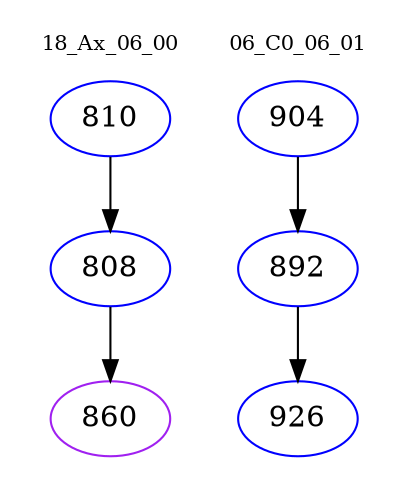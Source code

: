 digraph{
subgraph cluster_0 {
color = white
label = "18_Ax_06_00";
fontsize=10;
T0_810 [label="810", color="blue"]
T0_810 -> T0_808 [color="black"]
T0_808 [label="808", color="blue"]
T0_808 -> T0_860 [color="black"]
T0_860 [label="860", color="purple"]
}
subgraph cluster_1 {
color = white
label = "06_C0_06_01";
fontsize=10;
T1_904 [label="904", color="blue"]
T1_904 -> T1_892 [color="black"]
T1_892 [label="892", color="blue"]
T1_892 -> T1_926 [color="black"]
T1_926 [label="926", color="blue"]
}
}
